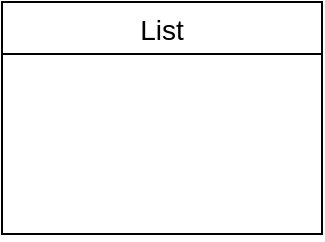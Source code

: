 <mxfile version="26.2.5">
  <diagram name="Página-1" id="59wlZubd9Av4vrIv4Q9x">
    <mxGraphModel dx="853" dy="512" grid="1" gridSize="10" guides="1" tooltips="1" connect="1" arrows="1" fold="1" page="1" pageScale="1" pageWidth="827" pageHeight="1169" math="0" shadow="0">
      <root>
        <mxCell id="0" />
        <mxCell id="1" parent="0" />
        <mxCell id="QSEfCeiGVcQ4P_0FvG_i-5" value="List" style="swimlane;fontStyle=0;childLayout=stackLayout;horizontal=1;startSize=26;horizontalStack=0;resizeParent=1;resizeParentMax=0;resizeLast=0;collapsible=1;marginBottom=0;align=center;fontSize=14;" vertex="1" parent="1">
          <mxGeometry x="360" y="210" width="160" height="116" as="geometry" />
        </mxCell>
        <mxCell id="QSEfCeiGVcQ4P_0FvG_i-6" value="&amp;nbsp;&amp;nbsp;" style="text;strokeColor=none;fillColor=none;spacingLeft=4;spacingRight=4;overflow=hidden;rotatable=0;points=[[0,0.5],[1,0.5]];portConstraint=eastwest;fontSize=12;whiteSpace=wrap;html=1;" vertex="1" parent="QSEfCeiGVcQ4P_0FvG_i-5">
          <mxGeometry y="26" width="160" height="30" as="geometry" />
        </mxCell>
        <mxCell id="QSEfCeiGVcQ4P_0FvG_i-7" value="&amp;nbsp;&amp;nbsp;" style="text;strokeColor=none;fillColor=none;spacingLeft=4;spacingRight=4;overflow=hidden;rotatable=0;points=[[0,0.5],[1,0.5]];portConstraint=eastwest;fontSize=12;whiteSpace=wrap;html=1;" vertex="1" parent="QSEfCeiGVcQ4P_0FvG_i-5">
          <mxGeometry y="56" width="160" height="30" as="geometry" />
        </mxCell>
        <mxCell id="QSEfCeiGVcQ4P_0FvG_i-8" value="&amp;nbsp;&amp;nbsp;" style="text;strokeColor=none;fillColor=none;spacingLeft=4;spacingRight=4;overflow=hidden;rotatable=0;points=[[0,0.5],[1,0.5]];portConstraint=eastwest;fontSize=12;whiteSpace=wrap;html=1;" vertex="1" parent="QSEfCeiGVcQ4P_0FvG_i-5">
          <mxGeometry y="86" width="160" height="30" as="geometry" />
        </mxCell>
      </root>
    </mxGraphModel>
  </diagram>
</mxfile>
